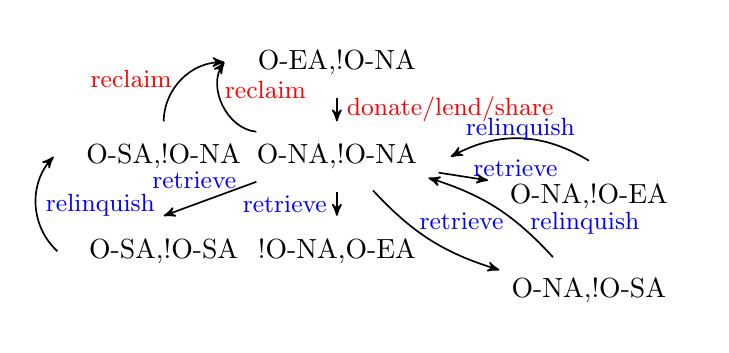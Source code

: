 \begin{tikzpicture}[->,>=stealth',auto,node distance=1.2cm, semithick]
  \tikzstyle{every state}=[ellipse,draw=none,text=black,scale =1,inner sep=0pt]

  \node[state] (A)                    {O-EA,!O-NA};
  \node[state] (B) [below of= A]      {O-NA,!O-NA};
  \node[state] (C1) [below of= B]      {!O-NA,O-EA};
  \node[state] (C2) [left of= C1,xshift=-1cm]      {O-SA,!O-SA};
  \node[state] (C3) [right of= B,xshift=2cm,yshift=-0.5cm]      {O-NA,!O-EA};
  \node[state] (C4) [below of= C3]      {O-NA,!O-SA};
\node[state] (B2) [left of= B,xshift=-1cm]      {O-SA,!O-NA};

  \path (A.south) edge node[color=red] {\small donate/lend/share} (B.north)
  (B.south) edge node[color=blue,left] {\small retrieve} (C1.north)
  (B.south west) edge node[color=blue,above,xshift=-0.2cm] {\small retrieve} (C2.north)
  (B) edge[bend right = 0] node[color=blue,right,yshift=0.1cm] {\small retrieve} (C3)
  (C3.north) edge[bend right] node[color=blue,above,yshift=-0.15cm] {\small relinquish} (B.east)
  (B) edge[bend right=15] node[color=blue,above,xshift=0.4cm,yshift=0cm] {\small retrieve} (C4)
  (C2.west) edge[bend left=45] node[color=blue,right,xshift=0cm] {\small relinquish} (B2.west)
  (B2.north) edge[bend left=45] node[color=red,left,xshift=0cm] {\small reclaim} (A.west)
  (B.north west) edge[bend left=60] node[color=red,right,xshift=-0.1cm,yshift=0.2cm] {\small reclaim} (A.west)
  (C4) edge[bend right=15] node[color=blue,right,xshift=0.3cm,yshift=-0.2cm] {\small relinquish} (B)
  ;
\end{tikzpicture}
